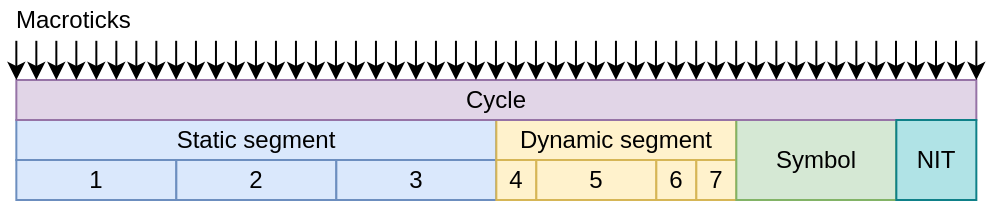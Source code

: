 <mxfile version="24.0.0" type="device">
  <diagram name="Page-1" id="VTeT1nEJJ73bSebOG55x">
    <mxGraphModel dx="1002" dy="577" grid="1" gridSize="10" guides="1" tooltips="1" connect="1" arrows="1" fold="1" page="1" pageScale="1" pageWidth="850" pageHeight="1100" math="0" shadow="0">
      <root>
        <mxCell id="0" />
        <mxCell id="1" parent="0" />
        <mxCell id="BPXVuaYqiwa7xN82_-O_-2" value="Static segment" style="rounded=0;whiteSpace=wrap;html=1;fillColor=#dae8fc;strokeColor=#6c8ebf;" parent="1" vertex="1">
          <mxGeometry x="79.17" y="340" width="240" height="20" as="geometry" />
        </mxCell>
        <mxCell id="BPXVuaYqiwa7xN82_-O_-3" value="1" style="rounded=0;whiteSpace=wrap;html=1;fillColor=#dae8fc;strokeColor=#6c8ebf;" parent="1" vertex="1">
          <mxGeometry x="79.17" y="360" width="80" height="20" as="geometry" />
        </mxCell>
        <mxCell id="BPXVuaYqiwa7xN82_-O_-4" value="2" style="rounded=0;whiteSpace=wrap;html=1;fillColor=#dae8fc;strokeColor=#6c8ebf;" parent="1" vertex="1">
          <mxGeometry x="159.17" y="360" width="80" height="20" as="geometry" />
        </mxCell>
        <mxCell id="BPXVuaYqiwa7xN82_-O_-5" value="3" style="rounded=0;whiteSpace=wrap;html=1;fillColor=#dae8fc;strokeColor=#6c8ebf;" parent="1" vertex="1">
          <mxGeometry x="239.17" y="360" width="80" height="20" as="geometry" />
        </mxCell>
        <mxCell id="BPXVuaYqiwa7xN82_-O_-6" value="Dynamic segment" style="rounded=0;whiteSpace=wrap;html=1;fillColor=#fff2cc;strokeColor=#d6b656;" parent="1" vertex="1">
          <mxGeometry x="319.17" y="340" width="120" height="20" as="geometry" />
        </mxCell>
        <mxCell id="BPXVuaYqiwa7xN82_-O_-7" value="4" style="rounded=0;whiteSpace=wrap;html=1;fillColor=#fff2cc;strokeColor=#d6b656;" parent="1" vertex="1">
          <mxGeometry x="319.17" y="360" width="20" height="20" as="geometry" />
        </mxCell>
        <mxCell id="BPXVuaYqiwa7xN82_-O_-8" value="5" style="rounded=0;whiteSpace=wrap;html=1;fillColor=#fff2cc;strokeColor=#d6b656;" parent="1" vertex="1">
          <mxGeometry x="339.17" y="360" width="60" height="20" as="geometry" />
        </mxCell>
        <mxCell id="BPXVuaYqiwa7xN82_-O_-9" value="6" style="rounded=0;whiteSpace=wrap;html=1;fillColor=#fff2cc;strokeColor=#d6b656;" parent="1" vertex="1">
          <mxGeometry x="399.17" y="360" width="20" height="20" as="geometry" />
        </mxCell>
        <mxCell id="BPXVuaYqiwa7xN82_-O_-10" value="7" style="rounded=0;whiteSpace=wrap;html=1;fillColor=#fff2cc;strokeColor=#d6b656;" parent="1" vertex="1">
          <mxGeometry x="419.17" y="360" width="20" height="20" as="geometry" />
        </mxCell>
        <mxCell id="BPXVuaYqiwa7xN82_-O_-11" value="Symbol" style="rounded=0;whiteSpace=wrap;html=1;fillColor=#d5e8d4;strokeColor=#82b366;" parent="1" vertex="1">
          <mxGeometry x="439.17" y="340" width="80" height="40" as="geometry" />
        </mxCell>
        <mxCell id="BPXVuaYqiwa7xN82_-O_-12" value="Cycle" style="rounded=0;whiteSpace=wrap;html=1;fillColor=#e1d5e7;strokeColor=#9673a6;" parent="1" vertex="1">
          <mxGeometry x="79.17" y="320" width="480" height="20" as="geometry" />
        </mxCell>
        <mxCell id="BPXVuaYqiwa7xN82_-O_-13" value="" style="endArrow=classic;html=1;rounded=0;" parent="1" edge="1">
          <mxGeometry width="50" height="50" relative="1" as="geometry">
            <mxPoint x="79.17" y="300.4" as="sourcePoint" />
            <mxPoint x="79.17" y="320" as="targetPoint" />
          </mxGeometry>
        </mxCell>
        <mxCell id="BPXVuaYqiwa7xN82_-O_-14" value="" style="endArrow=classic;html=1;rounded=0;" parent="1" edge="1">
          <mxGeometry width="50" height="50" relative="1" as="geometry">
            <mxPoint x="89.17" y="300.4" as="sourcePoint" />
            <mxPoint x="89.17" y="320" as="targetPoint" />
            <Array as="points">
              <mxPoint x="89.17" y="300" />
            </Array>
          </mxGeometry>
        </mxCell>
        <mxCell id="BPXVuaYqiwa7xN82_-O_-15" value="" style="endArrow=classic;html=1;rounded=0;" parent="1" edge="1">
          <mxGeometry width="50" height="50" relative="1" as="geometry">
            <mxPoint x="99.17" y="300.4" as="sourcePoint" />
            <mxPoint x="99.17" y="320" as="targetPoint" />
          </mxGeometry>
        </mxCell>
        <mxCell id="BPXVuaYqiwa7xN82_-O_-16" value="" style="endArrow=classic;html=1;rounded=0;" parent="1" edge="1">
          <mxGeometry width="50" height="50" relative="1" as="geometry">
            <mxPoint x="109.17" y="300.4" as="sourcePoint" />
            <mxPoint x="109.17" y="320" as="targetPoint" />
          </mxGeometry>
        </mxCell>
        <mxCell id="BPXVuaYqiwa7xN82_-O_-17" value="" style="endArrow=classic;html=1;rounded=0;" parent="1" edge="1">
          <mxGeometry width="50" height="50" relative="1" as="geometry">
            <mxPoint x="119.17" y="300.4" as="sourcePoint" />
            <mxPoint x="119.17" y="320" as="targetPoint" />
          </mxGeometry>
        </mxCell>
        <mxCell id="BPXVuaYqiwa7xN82_-O_-18" value="" style="endArrow=classic;html=1;rounded=0;" parent="1" edge="1">
          <mxGeometry width="50" height="50" relative="1" as="geometry">
            <mxPoint x="129.17" y="300.4" as="sourcePoint" />
            <mxPoint x="129.17" y="320" as="targetPoint" />
            <Array as="points">
              <mxPoint x="129.17" y="300" />
            </Array>
          </mxGeometry>
        </mxCell>
        <mxCell id="BPXVuaYqiwa7xN82_-O_-19" value="" style="endArrow=classic;html=1;rounded=0;" parent="1" edge="1">
          <mxGeometry width="50" height="50" relative="1" as="geometry">
            <mxPoint x="139.17" y="300.4" as="sourcePoint" />
            <mxPoint x="139.17" y="320" as="targetPoint" />
          </mxGeometry>
        </mxCell>
        <mxCell id="BPXVuaYqiwa7xN82_-O_-20" value="" style="endArrow=classic;html=1;rounded=0;" parent="1" edge="1">
          <mxGeometry width="50" height="50" relative="1" as="geometry">
            <mxPoint x="149.17" y="300.4" as="sourcePoint" />
            <mxPoint x="149.17" y="320" as="targetPoint" />
          </mxGeometry>
        </mxCell>
        <mxCell id="BPXVuaYqiwa7xN82_-O_-21" value="" style="endArrow=classic;html=1;rounded=0;" parent="1" edge="1">
          <mxGeometry width="50" height="50" relative="1" as="geometry">
            <mxPoint x="159.08" y="300.4" as="sourcePoint" />
            <mxPoint x="159.08" y="320" as="targetPoint" />
          </mxGeometry>
        </mxCell>
        <mxCell id="BPXVuaYqiwa7xN82_-O_-22" value="" style="endArrow=classic;html=1;rounded=0;" parent="1" edge="1">
          <mxGeometry width="50" height="50" relative="1" as="geometry">
            <mxPoint x="168.98" y="300.4" as="sourcePoint" />
            <mxPoint x="168.98" y="320" as="targetPoint" />
          </mxGeometry>
        </mxCell>
        <mxCell id="BPXVuaYqiwa7xN82_-O_-23" value="" style="endArrow=classic;html=1;rounded=0;" parent="1" edge="1">
          <mxGeometry width="50" height="50" relative="1" as="geometry">
            <mxPoint x="178.98" y="300.4" as="sourcePoint" />
            <mxPoint x="178.98" y="320" as="targetPoint" />
            <Array as="points">
              <mxPoint x="178.98" y="300" />
            </Array>
          </mxGeometry>
        </mxCell>
        <mxCell id="BPXVuaYqiwa7xN82_-O_-24" value="" style="endArrow=classic;html=1;rounded=0;" parent="1" edge="1">
          <mxGeometry width="50" height="50" relative="1" as="geometry">
            <mxPoint x="188.98" y="300.4" as="sourcePoint" />
            <mxPoint x="188.98" y="320" as="targetPoint" />
          </mxGeometry>
        </mxCell>
        <mxCell id="BPXVuaYqiwa7xN82_-O_-25" value="" style="endArrow=classic;html=1;rounded=0;" parent="1" edge="1">
          <mxGeometry width="50" height="50" relative="1" as="geometry">
            <mxPoint x="198.98" y="300.4" as="sourcePoint" />
            <mxPoint x="198.98" y="320" as="targetPoint" />
          </mxGeometry>
        </mxCell>
        <mxCell id="BPXVuaYqiwa7xN82_-O_-26" value="" style="endArrow=classic;html=1;rounded=0;" parent="1" edge="1">
          <mxGeometry width="50" height="50" relative="1" as="geometry">
            <mxPoint x="208.98" y="300.4" as="sourcePoint" />
            <mxPoint x="208.98" y="320" as="targetPoint" />
          </mxGeometry>
        </mxCell>
        <mxCell id="BPXVuaYqiwa7xN82_-O_-27" value="" style="endArrow=classic;html=1;rounded=0;" parent="1" edge="1">
          <mxGeometry width="50" height="50" relative="1" as="geometry">
            <mxPoint x="218.98" y="300.4" as="sourcePoint" />
            <mxPoint x="218.98" y="320" as="targetPoint" />
            <Array as="points">
              <mxPoint x="218.98" y="300" />
            </Array>
          </mxGeometry>
        </mxCell>
        <mxCell id="BPXVuaYqiwa7xN82_-O_-28" value="" style="endArrow=classic;html=1;rounded=0;" parent="1" edge="1">
          <mxGeometry width="50" height="50" relative="1" as="geometry">
            <mxPoint x="228.98" y="300.4" as="sourcePoint" />
            <mxPoint x="228.98" y="320" as="targetPoint" />
          </mxGeometry>
        </mxCell>
        <mxCell id="BPXVuaYqiwa7xN82_-O_-29" value="" style="endArrow=classic;html=1;rounded=0;" parent="1" edge="1">
          <mxGeometry width="50" height="50" relative="1" as="geometry">
            <mxPoint x="238.98" y="300.4" as="sourcePoint" />
            <mxPoint x="238.98" y="320" as="targetPoint" />
          </mxGeometry>
        </mxCell>
        <mxCell id="BPXVuaYqiwa7xN82_-O_-30" value="" style="endArrow=classic;html=1;rounded=0;" parent="1" edge="1">
          <mxGeometry width="50" height="50" relative="1" as="geometry">
            <mxPoint x="248.98" y="300.4" as="sourcePoint" />
            <mxPoint x="248.98" y="320" as="targetPoint" />
          </mxGeometry>
        </mxCell>
        <mxCell id="BPXVuaYqiwa7xN82_-O_-31" value="" style="endArrow=classic;html=1;rounded=0;" parent="1" edge="1">
          <mxGeometry width="50" height="50" relative="1" as="geometry">
            <mxPoint x="258.98" y="300.4" as="sourcePoint" />
            <mxPoint x="258.98" y="320" as="targetPoint" />
            <Array as="points">
              <mxPoint x="258.98" y="300" />
            </Array>
          </mxGeometry>
        </mxCell>
        <mxCell id="BPXVuaYqiwa7xN82_-O_-32" value="" style="endArrow=classic;html=1;rounded=0;" parent="1" edge="1">
          <mxGeometry width="50" height="50" relative="1" as="geometry">
            <mxPoint x="268.98" y="300.4" as="sourcePoint" />
            <mxPoint x="268.98" y="320" as="targetPoint" />
          </mxGeometry>
        </mxCell>
        <mxCell id="BPXVuaYqiwa7xN82_-O_-33" value="" style="endArrow=classic;html=1;rounded=0;" parent="1" edge="1">
          <mxGeometry width="50" height="50" relative="1" as="geometry">
            <mxPoint x="278.98" y="300.4" as="sourcePoint" />
            <mxPoint x="278.98" y="320" as="targetPoint" />
          </mxGeometry>
        </mxCell>
        <mxCell id="BPXVuaYqiwa7xN82_-O_-34" value="" style="endArrow=classic;html=1;rounded=0;" parent="1" edge="1">
          <mxGeometry width="50" height="50" relative="1" as="geometry">
            <mxPoint x="288.98" y="300.4" as="sourcePoint" />
            <mxPoint x="288.98" y="320" as="targetPoint" />
          </mxGeometry>
        </mxCell>
        <mxCell id="BPXVuaYqiwa7xN82_-O_-35" value="" style="endArrow=classic;html=1;rounded=0;" parent="1" edge="1">
          <mxGeometry width="50" height="50" relative="1" as="geometry">
            <mxPoint x="298.98" y="300.4" as="sourcePoint" />
            <mxPoint x="298.98" y="320" as="targetPoint" />
            <Array as="points">
              <mxPoint x="298.98" y="300" />
            </Array>
          </mxGeometry>
        </mxCell>
        <mxCell id="BPXVuaYqiwa7xN82_-O_-36" value="" style="endArrow=classic;html=1;rounded=0;" parent="1" edge="1">
          <mxGeometry width="50" height="50" relative="1" as="geometry">
            <mxPoint x="308.98" y="300.4" as="sourcePoint" />
            <mxPoint x="308.98" y="320" as="targetPoint" />
          </mxGeometry>
        </mxCell>
        <mxCell id="BPXVuaYqiwa7xN82_-O_-37" value="" style="endArrow=classic;html=1;rounded=0;" parent="1" edge="1">
          <mxGeometry width="50" height="50" relative="1" as="geometry">
            <mxPoint x="318.98" y="300.4" as="sourcePoint" />
            <mxPoint x="318.98" y="320" as="targetPoint" />
          </mxGeometry>
        </mxCell>
        <mxCell id="BPXVuaYqiwa7xN82_-O_-38" value="" style="endArrow=classic;html=1;rounded=0;" parent="1" edge="1">
          <mxGeometry width="50" height="50" relative="1" as="geometry">
            <mxPoint x="328.98" y="300.4" as="sourcePoint" />
            <mxPoint x="328.98" y="320" as="targetPoint" />
          </mxGeometry>
        </mxCell>
        <mxCell id="BPXVuaYqiwa7xN82_-O_-39" value="" style="endArrow=classic;html=1;rounded=0;" parent="1" edge="1">
          <mxGeometry width="50" height="50" relative="1" as="geometry">
            <mxPoint x="338.98" y="300.4" as="sourcePoint" />
            <mxPoint x="338.98" y="320" as="targetPoint" />
            <Array as="points">
              <mxPoint x="338.98" y="300" />
            </Array>
          </mxGeometry>
        </mxCell>
        <mxCell id="BPXVuaYqiwa7xN82_-O_-40" value="" style="endArrow=classic;html=1;rounded=0;" parent="1" edge="1">
          <mxGeometry width="50" height="50" relative="1" as="geometry">
            <mxPoint x="348.98" y="300.4" as="sourcePoint" />
            <mxPoint x="348.98" y="320" as="targetPoint" />
          </mxGeometry>
        </mxCell>
        <mxCell id="BPXVuaYqiwa7xN82_-O_-41" value="" style="endArrow=classic;html=1;rounded=0;" parent="1" edge="1">
          <mxGeometry width="50" height="50" relative="1" as="geometry">
            <mxPoint x="358.98" y="300.4" as="sourcePoint" />
            <mxPoint x="358.98" y="320" as="targetPoint" />
          </mxGeometry>
        </mxCell>
        <mxCell id="BPXVuaYqiwa7xN82_-O_-42" value="" style="endArrow=classic;html=1;rounded=0;" parent="1" edge="1">
          <mxGeometry width="50" height="50" relative="1" as="geometry">
            <mxPoint x="368.98" y="300.4" as="sourcePoint" />
            <mxPoint x="368.98" y="320" as="targetPoint" />
          </mxGeometry>
        </mxCell>
        <mxCell id="BPXVuaYqiwa7xN82_-O_-43" value="" style="endArrow=classic;html=1;rounded=0;" parent="1" edge="1">
          <mxGeometry width="50" height="50" relative="1" as="geometry">
            <mxPoint x="378.98" y="300.4" as="sourcePoint" />
            <mxPoint x="378.98" y="320" as="targetPoint" />
            <Array as="points">
              <mxPoint x="378.98" y="300" />
            </Array>
          </mxGeometry>
        </mxCell>
        <mxCell id="BPXVuaYqiwa7xN82_-O_-44" value="" style="endArrow=classic;html=1;rounded=0;" parent="1" edge="1">
          <mxGeometry width="50" height="50" relative="1" as="geometry">
            <mxPoint x="388.98" y="300.4" as="sourcePoint" />
            <mxPoint x="388.98" y="320" as="targetPoint" />
          </mxGeometry>
        </mxCell>
        <mxCell id="BPXVuaYqiwa7xN82_-O_-45" value="" style="endArrow=classic;html=1;rounded=0;" parent="1" edge="1">
          <mxGeometry width="50" height="50" relative="1" as="geometry">
            <mxPoint x="398.98" y="300.4" as="sourcePoint" />
            <mxPoint x="398.98" y="320" as="targetPoint" />
          </mxGeometry>
        </mxCell>
        <mxCell id="BPXVuaYqiwa7xN82_-O_-46" value="" style="endArrow=classic;html=1;rounded=0;" parent="1" edge="1">
          <mxGeometry width="50" height="50" relative="1" as="geometry">
            <mxPoint x="409.09" y="300.4" as="sourcePoint" />
            <mxPoint x="409.09" y="320" as="targetPoint" />
          </mxGeometry>
        </mxCell>
        <mxCell id="BPXVuaYqiwa7xN82_-O_-47" value="" style="endArrow=classic;html=1;rounded=0;" parent="1" edge="1">
          <mxGeometry width="50" height="50" relative="1" as="geometry">
            <mxPoint x="419.09" y="300.4" as="sourcePoint" />
            <mxPoint x="419.09" y="320" as="targetPoint" />
          </mxGeometry>
        </mxCell>
        <mxCell id="BPXVuaYqiwa7xN82_-O_-48" value="" style="endArrow=classic;html=1;rounded=0;" parent="1" edge="1">
          <mxGeometry width="50" height="50" relative="1" as="geometry">
            <mxPoint x="429.09" y="300.4" as="sourcePoint" />
            <mxPoint x="429.09" y="320" as="targetPoint" />
            <Array as="points">
              <mxPoint x="429.09" y="300" />
            </Array>
          </mxGeometry>
        </mxCell>
        <mxCell id="BPXVuaYqiwa7xN82_-O_-49" value="" style="endArrow=classic;html=1;rounded=0;" parent="1" edge="1">
          <mxGeometry width="50" height="50" relative="1" as="geometry">
            <mxPoint x="439.09" y="300.4" as="sourcePoint" />
            <mxPoint x="439.09" y="320" as="targetPoint" />
          </mxGeometry>
        </mxCell>
        <mxCell id="BPXVuaYqiwa7xN82_-O_-50" value="" style="endArrow=classic;html=1;rounded=0;" parent="1" edge="1">
          <mxGeometry width="50" height="50" relative="1" as="geometry">
            <mxPoint x="449.09" y="300.4" as="sourcePoint" />
            <mxPoint x="449.09" y="320" as="targetPoint" />
          </mxGeometry>
        </mxCell>
        <mxCell id="BPXVuaYqiwa7xN82_-O_-51" value="" style="endArrow=classic;html=1;rounded=0;" parent="1" edge="1">
          <mxGeometry width="50" height="50" relative="1" as="geometry">
            <mxPoint x="459.17" y="300.4" as="sourcePoint" />
            <mxPoint x="459.17" y="320" as="targetPoint" />
          </mxGeometry>
        </mxCell>
        <mxCell id="BPXVuaYqiwa7xN82_-O_-52" value="" style="endArrow=classic;html=1;rounded=0;" parent="1" edge="1">
          <mxGeometry width="50" height="50" relative="1" as="geometry">
            <mxPoint x="469.17" y="300.4" as="sourcePoint" />
            <mxPoint x="469.17" y="320" as="targetPoint" />
            <Array as="points">
              <mxPoint x="469.17" y="300" />
            </Array>
          </mxGeometry>
        </mxCell>
        <mxCell id="BPXVuaYqiwa7xN82_-O_-53" value="" style="endArrow=classic;html=1;rounded=0;" parent="1" edge="1">
          <mxGeometry width="50" height="50" relative="1" as="geometry">
            <mxPoint x="479.17" y="300.4" as="sourcePoint" />
            <mxPoint x="479.17" y="320" as="targetPoint" />
          </mxGeometry>
        </mxCell>
        <mxCell id="BPXVuaYqiwa7xN82_-O_-54" value="" style="endArrow=classic;html=1;rounded=0;" parent="1" edge="1">
          <mxGeometry width="50" height="50" relative="1" as="geometry">
            <mxPoint x="489.17" y="300.4" as="sourcePoint" />
            <mxPoint x="489.17" y="320" as="targetPoint" />
          </mxGeometry>
        </mxCell>
        <mxCell id="BPXVuaYqiwa7xN82_-O_-55" value="" style="endArrow=classic;html=1;rounded=0;" parent="1" edge="1">
          <mxGeometry width="50" height="50" relative="1" as="geometry">
            <mxPoint x="499.17" y="300.4" as="sourcePoint" />
            <mxPoint x="499.17" y="320" as="targetPoint" />
          </mxGeometry>
        </mxCell>
        <mxCell id="BPXVuaYqiwa7xN82_-O_-56" value="" style="endArrow=classic;html=1;rounded=0;" parent="1" edge="1">
          <mxGeometry width="50" height="50" relative="1" as="geometry">
            <mxPoint x="509.17" y="300.4" as="sourcePoint" />
            <mxPoint x="509.17" y="320" as="targetPoint" />
          </mxGeometry>
        </mxCell>
        <mxCell id="BPXVuaYqiwa7xN82_-O_-57" value="" style="endArrow=classic;html=1;rounded=0;" parent="1" edge="1">
          <mxGeometry width="50" height="50" relative="1" as="geometry">
            <mxPoint x="519.01" y="300.4" as="sourcePoint" />
            <mxPoint x="519.01" y="320" as="targetPoint" />
          </mxGeometry>
        </mxCell>
        <mxCell id="BPXVuaYqiwa7xN82_-O_-58" value="Macroticks" style="text;html=1;strokeColor=none;fillColor=none;align=left;verticalAlign=middle;whiteSpace=wrap;rounded=0;" parent="1" vertex="1">
          <mxGeometry x="77.17" y="280" width="145.83" height="20" as="geometry" />
        </mxCell>
        <mxCell id="BPXVuaYqiwa7xN82_-O_-59" value="" style="endArrow=classic;html=1;rounded=0;" parent="1" edge="1">
          <mxGeometry width="50" height="50" relative="1" as="geometry">
            <mxPoint x="529.01" y="300.4" as="sourcePoint" />
            <mxPoint x="529.01" y="320" as="targetPoint" />
          </mxGeometry>
        </mxCell>
        <mxCell id="BPXVuaYqiwa7xN82_-O_-60" value="" style="endArrow=classic;html=1;rounded=0;" parent="1" edge="1">
          <mxGeometry width="50" height="50" relative="1" as="geometry">
            <mxPoint x="539.01" y="300.4" as="sourcePoint" />
            <mxPoint x="539.01" y="320" as="targetPoint" />
          </mxGeometry>
        </mxCell>
        <mxCell id="BPXVuaYqiwa7xN82_-O_-61" value="" style="endArrow=classic;html=1;rounded=0;" parent="1" edge="1">
          <mxGeometry width="50" height="50" relative="1" as="geometry">
            <mxPoint x="549.01" y="300.4" as="sourcePoint" />
            <mxPoint x="549.01" y="320" as="targetPoint" />
          </mxGeometry>
        </mxCell>
        <mxCell id="BPXVuaYqiwa7xN82_-O_-62" value="" style="endArrow=classic;html=1;rounded=0;" parent="1" edge="1">
          <mxGeometry width="50" height="50" relative="1" as="geometry">
            <mxPoint x="559.17" y="300.4" as="sourcePoint" />
            <mxPoint x="559.17" y="320" as="targetPoint" />
          </mxGeometry>
        </mxCell>
        <mxCell id="BPXVuaYqiwa7xN82_-O_-63" value="NIT" style="rounded=0;whiteSpace=wrap;html=1;fillColor=#b0e3e6;strokeColor=#0e8088;" parent="1" vertex="1">
          <mxGeometry x="519.17" y="340" width="40" height="40" as="geometry" />
        </mxCell>
      </root>
    </mxGraphModel>
  </diagram>
</mxfile>
